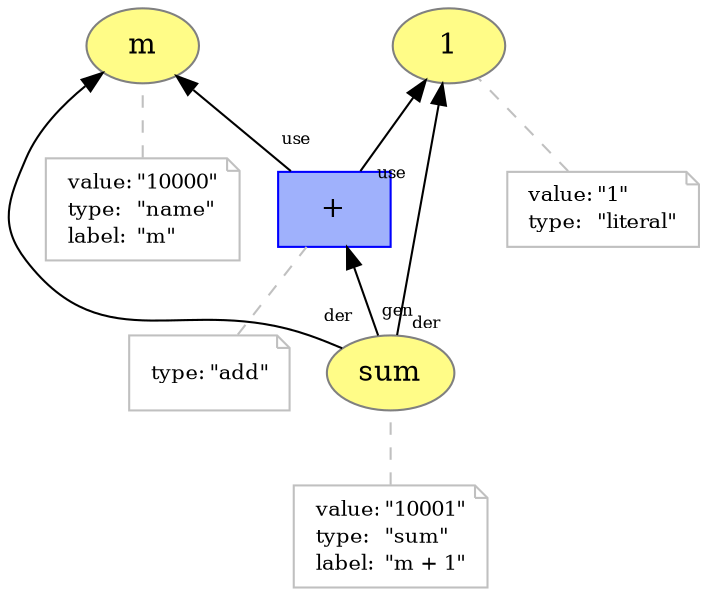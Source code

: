 digraph "PROV" { size="16,12"; rankdir="BT";
"http://example.org/m" [fillcolor="#FFFC87",color="#808080",style="filled",label="m",URL="http://example.org/m"]
"-attrs0" [color="gray",shape="note",fontsize="10",fontcolor="black",label=<<TABLE cellpadding="0" border="0">
	<TR>
	    <TD align="left">value:</TD>
	    <TD align="left">&quot;10000&quot;</TD>
	</TR>
	<TR>
	    <TD align="left">type:</TD>
	    <TD align="left">&quot;name&quot;</TD>
	</TR>
	<TR>
	    <TD align="left">label:</TD>
	    <TD align="left">&quot;m&quot;</TD>
	</TR>
</TABLE>>]
"-attrs0" -> "http://example.org/m" [color="gray",style="dashed",arrowhead="none"]
"http://example.org/1" [fillcolor="#FFFC87",color="#808080",style="filled",label="1",URL="http://example.org/1"]
"-attrs1" [color="gray",shape="note",fontsize="10",fontcolor="black",label=<<TABLE cellpadding="0" border="0">
	<TR>
	    <TD align="left">value:</TD>
	    <TD align="left">&quot;1&quot;</TD>
	</TR>
	<TR>
	    <TD align="left">type:</TD>
	    <TD align="left">&quot;literal&quot;</TD>
	</TR>
</TABLE>>]
"-attrs1" -> "http://example.org/1" [color="gray",style="dashed",arrowhead="none"]
"http://example.org/sum" [fillcolor="#FFFC87",color="#808080",style="filled",label="sum",URL="http://example.org/sum"]
"-attrs2" [color="gray",shape="note",fontsize="10",fontcolor="black",label=<<TABLE cellpadding="0" border="0">
	<TR>
	    <TD align="left">value:</TD>
	    <TD align="left">&quot;10001&quot;</TD>
	</TR>
	<TR>
	    <TD align="left">type:</TD>
	    <TD align="left">&quot;sum&quot;</TD>
	</TR>
	<TR>
	    <TD align="left">label:</TD>
	    <TD align="left">&quot;m + 1&quot;</TD>
	</TR>
</TABLE>>]
"-attrs2" -> "http://example.org/sum" [color="gray",style="dashed",arrowhead="none"]
"http://example.org/+" [fillcolor="#9FB1FC",color="#0000FF",shape="polygon",sides="4",style="filled",label="+",URL="http://example.org/+"]
"-attrs3" [color="gray",shape="note",fontsize="10",fontcolor="black",label=<<TABLE cellpadding="0" border="0">
	<TR>
	    <TD align="left">type:</TD>
	    <TD align="left">&quot;add&quot;</TD>
	</TR>
</TABLE>>]
"-attrs3" -> "http://example.org/+" [color="gray",style="dashed",arrowhead="none"]
"http://example.org/+" -> "http://example.org/m" [labelfontsize="8",labeldistance="1.5",labelangle="60.0",rotation="20",taillabel="use"]
"http://example.org/+" -> "http://example.org/1" [labelfontsize="8",labeldistance="1.5",labelangle="60.0",rotation="20",taillabel="use"]
"http://example.org/sum" -> "http://example.org/+" [labelfontsize="8",labeldistance="1.5",labelangle="60.0",rotation="20",taillabel="gen"]
"http://example.org/sum" -> "http://example.org/m" [labelfontsize="8",labeldistance="1.5",labelangle="60.0",rotation="20",taillabel="der"]
"http://example.org/sum" -> "http://example.org/1" [labelfontsize="8",labeldistance="1.5",labelangle="60.0",rotation="20",taillabel="der"]
}